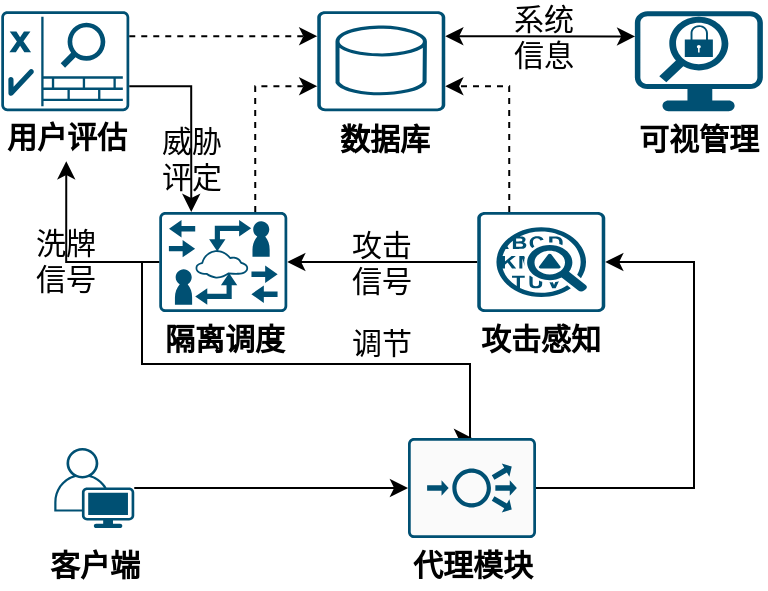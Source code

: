 <mxfile version="28.0.1">
  <diagram name="第 1 页" id="zPSorv1yJ6LFq10Xwx7Y">
    <mxGraphModel dx="446" dy="604" grid="1" gridSize="10" guides="1" tooltips="1" connect="1" arrows="1" fold="1" page="1" pageScale="1" pageWidth="827" pageHeight="1169" math="0" shadow="0">
      <root>
        <mxCell id="0" />
        <mxCell id="1" parent="0" />
        <mxCell id="4CgHHLtxshhPGdtNZWGW-10" style="edgeStyle=orthogonalEdgeStyle;rounded=0;orthogonalLoop=1;jettySize=auto;html=1;entryX=0.5;entryY=0;entryDx=0;entryDy=0;exitX=0;exitY=0.5;exitDx=0;exitDy=0;exitPerimeter=0;entryPerimeter=0;" parent="1" source="4CgHHLtxshhPGdtNZWGW-113" target="n2EQK90ootmfX-V5ilXE-3" edge="1">
          <mxGeometry relative="1" as="geometry">
            <Array as="points">
              <mxPoint x="1044" y="669" />
              <mxPoint x="1044" y="720" />
              <mxPoint x="1208" y="720" />
              <mxPoint x="1208" y="757" />
            </Array>
            <mxPoint x="1207.63" y="746.5" as="targetPoint" />
          </mxGeometry>
        </mxCell>
        <mxCell id="4CgHHLtxshhPGdtNZWGW-11" value="&lt;b&gt;隔离调度&lt;/b&gt;" style="text;html=1;align=center;verticalAlign=middle;whiteSpace=wrap;rounded=0;fontSize=15;" parent="1" vertex="1">
          <mxGeometry x="1052.63" y="694" width="65" height="25" as="geometry" />
        </mxCell>
        <mxCell id="4CgHHLtxshhPGdtNZWGW-12" value="&lt;b&gt;攻击感知&lt;/b&gt;" style="text;html=1;align=center;verticalAlign=middle;whiteSpace=wrap;rounded=0;fontSize=15;" parent="1" vertex="1">
          <mxGeometry x="1211.13" y="694" width="65" height="25" as="geometry" />
        </mxCell>
        <mxCell id="4CgHHLtxshhPGdtNZWGW-14" value="" style="sketch=0;points=[[0.015,0.015,0],[0.985,0.015,0],[0.985,0.985,0],[0.015,0.985,0],[0.25,0,0],[0.5,0,0],[0.75,0,0],[1,0.25,0],[1,0.5,0],[1,0.75,0],[0.75,1,0],[0.5,1,0],[0.25,1,0],[0,0.75,0],[0,0.5,0],[0,0.25,0]];verticalLabelPosition=bottom;html=1;verticalAlign=top;align=center;pointerEvents=1;shape=mxgraph.cisco19.rect;prIcon=nac_appliance;fillColor=none;strokeColor=#005073;fontSize=15;" parent="1" vertex="1">
          <mxGeometry x="973.63" y="543.61" width="64" height="50" as="geometry" />
        </mxCell>
        <mxCell id="4CgHHLtxshhPGdtNZWGW-15" value="&lt;b&gt;用户评估&lt;/b&gt;" style="text;html=1;align=center;verticalAlign=middle;whiteSpace=wrap;rounded=0;fontSize=15;" parent="1" vertex="1">
          <mxGeometry x="973.63" y="593.61" width="65" height="25" as="geometry" />
        </mxCell>
        <mxCell id="4CgHHLtxshhPGdtNZWGW-16" value="威胁&lt;div&gt;评定&lt;/div&gt;" style="text;html=1;align=center;verticalAlign=middle;whiteSpace=wrap;rounded=0;fontSize=15;" parent="1" vertex="1">
          <mxGeometry x="1038.63" y="601.5" width="60" height="30" as="geometry" />
        </mxCell>
        <mxCell id="4CgHHLtxshhPGdtNZWGW-17" value="洗牌信号" style="text;html=1;align=center;verticalAlign=middle;whiteSpace=wrap;rounded=0;fontSize=15;" parent="1" vertex="1">
          <mxGeometry x="984.13" y="652.5" width="44" height="30" as="geometry" />
        </mxCell>
        <mxCell id="4CgHHLtxshhPGdtNZWGW-18" value="" style="sketch=0;points=[[0.015,0.015,0],[0.985,0.015,0],[0.985,0.985,0],[0.015,0.985,0],[0.25,0,0],[0.5,0,0],[0.75,0,0],[1,0.25,0],[1,0.5,0],[1,0.75,0],[0.75,1,0],[0.5,1,0],[0.25,1,0],[0,0.75,0],[0,0.5,0],[0,0.25,0]];verticalLabelPosition=bottom;html=1;verticalAlign=top;align=center;pointerEvents=1;shape=mxgraph.cisco19.rect;prIcon=database_relational;fillColor=none;strokeColor=#005073;fontSize=15;" parent="1" vertex="1">
          <mxGeometry x="1131.63" y="543.61" width="64" height="50" as="geometry" />
        </mxCell>
        <mxCell id="4CgHHLtxshhPGdtNZWGW-19" value="&lt;b&gt;数据库&lt;/b&gt;" style="text;html=1;align=center;verticalAlign=middle;whiteSpace=wrap;rounded=0;fontSize=15;" parent="1" vertex="1">
          <mxGeometry x="1133.13" y="594.28" width="65" height="25" as="geometry" />
        </mxCell>
        <mxCell id="4CgHHLtxshhPGdtNZWGW-20" value="攻击&lt;div&gt;信号&lt;/div&gt;" style="text;html=1;align=center;verticalAlign=middle;whiteSpace=wrap;rounded=0;fontSize=15;" parent="1" vertex="1">
          <mxGeometry x="1133.63" y="654" width="60" height="30" as="geometry" />
        </mxCell>
        <mxCell id="4CgHHLtxshhPGdtNZWGW-21" value="" style="points=[[0.03,0.03,0],[0.5,0,0],[0.97,0.03,0],[1,0.4,0],[0.97,0.745,0],[0.5,1,0],[0.03,0.745,0],[0,0.4,0]];verticalLabelPosition=bottom;sketch=0;html=1;verticalAlign=top;align=center;pointerEvents=1;shape=mxgraph.cisco19.stealthwatch_management_console_smc;fillColor=#005073;strokeColor=none;fontSize=15;" parent="1" vertex="1">
          <mxGeometry x="1290.43" y="543.61" width="64" height="50" as="geometry" />
        </mxCell>
        <mxCell id="4CgHHLtxshhPGdtNZWGW-22" value="&lt;b&gt;可视管理&lt;/b&gt;" style="text;html=1;align=center;verticalAlign=middle;whiteSpace=wrap;rounded=0;fontSize=15;" parent="1" vertex="1">
          <mxGeometry x="1290.43" y="594.28" width="65" height="25" as="geometry" />
        </mxCell>
        <mxCell id="4CgHHLtxshhPGdtNZWGW-23" value="系统&lt;div&gt;信息&lt;br&gt;&lt;/div&gt;" style="text;html=1;align=center;verticalAlign=middle;whiteSpace=wrap;rounded=0;fontSize=15;" parent="1" vertex="1">
          <mxGeometry x="1214.63" y="541" width="60" height="30" as="geometry" />
        </mxCell>
        <mxCell id="4CgHHLtxshhPGdtNZWGW-28" value="" style="endArrow=classic;startArrow=none;html=1;rounded=0;entryX=0;entryY=0.25;entryDx=0;entryDy=0;entryPerimeter=0;fontSize=15;exitX=1;exitY=0.25;exitDx=0;exitDy=0;exitPerimeter=0;startFill=0;dashed=1;" parent="1" source="4CgHHLtxshhPGdtNZWGW-14" target="4CgHHLtxshhPGdtNZWGW-18" edge="1">
          <mxGeometry width="50" height="50" relative="1" as="geometry">
            <mxPoint x="1043.63" y="454" as="sourcePoint" />
            <mxPoint x="1093.63" y="404" as="targetPoint" />
          </mxGeometry>
        </mxCell>
        <mxCell id="4CgHHLtxshhPGdtNZWGW-29" value="" style="endArrow=classic;startArrow=classic;html=1;rounded=0;exitX=1;exitY=0.25;exitDx=0;exitDy=0;exitPerimeter=0;fontSize=15;entryX=0.002;entryY=0.252;entryDx=0;entryDy=0;entryPerimeter=0;" parent="1" source="4CgHHLtxshhPGdtNZWGW-18" target="4CgHHLtxshhPGdtNZWGW-21" edge="1">
          <mxGeometry width="50" height="50" relative="1" as="geometry">
            <mxPoint x="1273.63" y="544" as="sourcePoint" />
            <mxPoint x="1343.63" y="564" as="targetPoint" />
          </mxGeometry>
        </mxCell>
        <mxCell id="4CgHHLtxshhPGdtNZWGW-30" style="edgeStyle=orthogonalEdgeStyle;rounded=0;orthogonalLoop=1;jettySize=auto;html=1;entryX=1;entryY=0.5;entryDx=0;entryDy=0;entryPerimeter=0;" parent="1" source="4CgHHLtxshhPGdtNZWGW-31" target="4CgHHLtxshhPGdtNZWGW-113" edge="1">
          <mxGeometry relative="1" as="geometry">
            <mxPoint x="1110.63" y="668.995" as="targetPoint" />
            <Array as="points">
              <mxPoint x="1163.63" y="669" />
              <mxPoint x="1163.63" y="669" />
            </Array>
          </mxGeometry>
        </mxCell>
        <mxCell id="4CgHHLtxshhPGdtNZWGW-31" value="" style="sketch=0;points=[[0.015,0.015,0],[0.985,0.015,0],[0.985,0.985,0],[0.015,0.985,0],[0.25,0,0],[0.5,0,0],[0.75,0,0],[1,0.25,0],[1,0.5,0],[1,0.75,0],[0.75,1,0],[0.5,1,0],[0.25,1,0],[0,0.75,0],[0,0.5,0],[0,0.25,0]];verticalLabelPosition=bottom;html=1;verticalAlign=top;align=center;pointerEvents=1;shape=mxgraph.cisco19.rect;prIcon=anomaly_detection;fillColor=none;strokeColor=#005073;fontSize=15;" parent="1" vertex="1">
          <mxGeometry x="1211.63" y="644" width="64" height="50" as="geometry" />
        </mxCell>
        <mxCell id="4CgHHLtxshhPGdtNZWGW-69" style="edgeStyle=orthogonalEdgeStyle;rounded=0;orthogonalLoop=1;jettySize=auto;html=1;entryX=0.5;entryY=1;entryDx=0;entryDy=0;exitX=0;exitY=0.5;exitDx=0;exitDy=0;exitPerimeter=0;" parent="1" source="4CgHHLtxshhPGdtNZWGW-113" target="4CgHHLtxshhPGdtNZWGW-15" edge="1">
          <mxGeometry relative="1" as="geometry">
            <mxPoint x="1043.63" y="670" as="sourcePoint" />
          </mxGeometry>
        </mxCell>
        <mxCell id="4CgHHLtxshhPGdtNZWGW-70" style="edgeStyle=orthogonalEdgeStyle;rounded=0;orthogonalLoop=1;jettySize=auto;html=1;entryX=0.25;entryY=0;entryDx=0;entryDy=0;entryPerimeter=0;exitX=1;exitY=0.75;exitDx=0;exitDy=0;exitPerimeter=0;" parent="1" source="4CgHHLtxshhPGdtNZWGW-14" target="4CgHHLtxshhPGdtNZWGW-113" edge="1">
          <mxGeometry relative="1" as="geometry">
            <mxPoint x="1062.63" y="643.995" as="targetPoint" />
          </mxGeometry>
        </mxCell>
        <mxCell id="4CgHHLtxshhPGdtNZWGW-72" style="edgeStyle=orthogonalEdgeStyle;rounded=0;orthogonalLoop=1;jettySize=auto;html=1;entryX=1;entryY=0.75;entryDx=0;entryDy=0;entryPerimeter=0;exitX=0.25;exitY=0;exitDx=0;exitDy=0;exitPerimeter=0;dashed=1;" parent="1" source="4CgHHLtxshhPGdtNZWGW-31" target="4CgHHLtxshhPGdtNZWGW-18" edge="1">
          <mxGeometry relative="1" as="geometry" />
        </mxCell>
        <mxCell id="4CgHHLtxshhPGdtNZWGW-73" style="edgeStyle=orthogonalEdgeStyle;rounded=0;orthogonalLoop=1;jettySize=auto;html=1;entryX=0;entryY=0.75;entryDx=0;entryDy=0;entryPerimeter=0;exitX=0.75;exitY=0;exitDx=0;exitDy=0;exitPerimeter=0;dashed=1;" parent="1" source="4CgHHLtxshhPGdtNZWGW-113" target="4CgHHLtxshhPGdtNZWGW-18" edge="1">
          <mxGeometry relative="1" as="geometry">
            <mxPoint x="1094.63" y="643.995" as="sourcePoint" />
          </mxGeometry>
        </mxCell>
        <mxCell id="4CgHHLtxshhPGdtNZWGW-113" value="" style="sketch=0;points=[[0.015,0.015,0],[0.985,0.015,0],[0.985,0.985,0],[0.015,0.985,0],[0.25,0,0],[0.5,0,0],[0.75,0,0],[1,0.25,0],[1,0.5,0],[1,0.75,0],[0.75,1,0],[0.5,1,0],[0.25,1,0],[0,0.75,0],[0,0.5,0],[0,0.25,0]];verticalLabelPosition=bottom;html=1;verticalAlign=top;aspect=fixed;align=center;pointerEvents=1;shape=mxgraph.cisco19.rect;prIcon=video_gateway;fillColor=none;strokeColor=#005073;" parent="1" vertex="1">
          <mxGeometry x="1052.63" y="644" width="64" height="50" as="geometry" />
        </mxCell>
        <mxCell id="4CgHHLtxshhPGdtNZWGW-143" value="调节" style="text;html=1;align=center;verticalAlign=middle;whiteSpace=wrap;rounded=0;fontSize=15;" parent="1" vertex="1">
          <mxGeometry x="1141.63" y="694.0" width="44" height="30" as="geometry" />
        </mxCell>
        <mxCell id="n2EQK90ootmfX-V5ilXE-1" value="" style="points=[[0.35,0,0],[0.98,0.51,0],[1,0.71,0],[0.67,1,0],[0,0.795,0],[0,0.65,0]];verticalLabelPosition=bottom;sketch=0;html=1;verticalAlign=top;aspect=fixed;align=center;pointerEvents=1;shape=mxgraph.cisco19.user;fillColor=#005073;strokeColor=none;" vertex="1" parent="1">
          <mxGeometry x="1000.13" y="762.01" width="40" height="40" as="geometry" />
        </mxCell>
        <mxCell id="n2EQK90ootmfX-V5ilXE-3" value="" style="sketch=0;points=[[0.015,0.015,0],[0.985,0.015,0],[0.985,0.985,0],[0.015,0.985,0],[0.25,0,0],[0.5,0,0],[0.75,0,0],[1,0.25,0],[1,0.5,0],[1,0.75,0],[0.75,1,0],[0.5,1,0],[0.25,1,0],[0,0.75,0],[0,0.5,0],[0,0.25,0]];verticalLabelPosition=bottom;html=1;verticalAlign=top;aspect=fixed;align=center;pointerEvents=1;shape=mxgraph.cisco19.rect;prIcon=load_balancer;fillColor=#FAFAFA;strokeColor=#005073;" vertex="1" parent="1">
          <mxGeometry x="1177" y="757.01" width="64" height="50" as="geometry" />
        </mxCell>
        <mxCell id="n2EQK90ootmfX-V5ilXE-4" value="&lt;b&gt;代理模块&lt;/b&gt;" style="text;html=1;align=center;verticalAlign=middle;whiteSpace=wrap;rounded=0;fontSize=15;" vertex="1" parent="1">
          <mxGeometry x="1177" y="807.01" width="65" height="25" as="geometry" />
        </mxCell>
        <mxCell id="n2EQK90ootmfX-V5ilXE-5" value="&lt;b&gt;客户端&lt;/b&gt;" style="text;html=1;align=center;verticalAlign=middle;whiteSpace=wrap;rounded=0;fontSize=15;" vertex="1" parent="1">
          <mxGeometry x="987.63" y="807.01" width="65" height="25" as="geometry" />
        </mxCell>
        <mxCell id="n2EQK90ootmfX-V5ilXE-6" style="edgeStyle=orthogonalEdgeStyle;rounded=0;orthogonalLoop=1;jettySize=auto;html=1;entryX=0;entryY=0.5;entryDx=0;entryDy=0;entryPerimeter=0;" edge="1" parent="1" source="n2EQK90ootmfX-V5ilXE-1" target="n2EQK90ootmfX-V5ilXE-3">
          <mxGeometry relative="1" as="geometry" />
        </mxCell>
        <mxCell id="n2EQK90ootmfX-V5ilXE-7" style="edgeStyle=orthogonalEdgeStyle;rounded=0;orthogonalLoop=1;jettySize=auto;html=1;entryX=1;entryY=0.5;entryDx=0;entryDy=0;entryPerimeter=0;" edge="1" parent="1" source="n2EQK90ootmfX-V5ilXE-3" target="4CgHHLtxshhPGdtNZWGW-31">
          <mxGeometry relative="1" as="geometry">
            <Array as="points">
              <mxPoint x="1320" y="782" />
              <mxPoint x="1320" y="669" />
            </Array>
          </mxGeometry>
        </mxCell>
      </root>
    </mxGraphModel>
  </diagram>
</mxfile>
